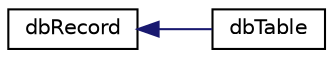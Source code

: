 digraph "Graphical Class Hierarchy"
{
 // INTERACTIVE_SVG=YES
 // LATEX_PDF_SIZE
  edge [fontname="Helvetica",fontsize="10",labelfontname="Helvetica",labelfontsize="10"];
  node [fontname="Helvetica",fontsize="10",shape=record];
  rankdir="LR";
  Node0 [label="dbRecord",height=0.2,width=0.4,color="black", fillcolor="white", style="filled",URL="$classdbRecord.html",tooltip=" "];
  Node0 -> Node1 [dir="back",color="midnightblue",fontsize="10",style="solid",fontname="Helvetica"];
  Node1 [label="dbTable",height=0.2,width=0.4,color="black", fillcolor="white", style="filled",URL="$classdbTable.html",tooltip=" "];
}
